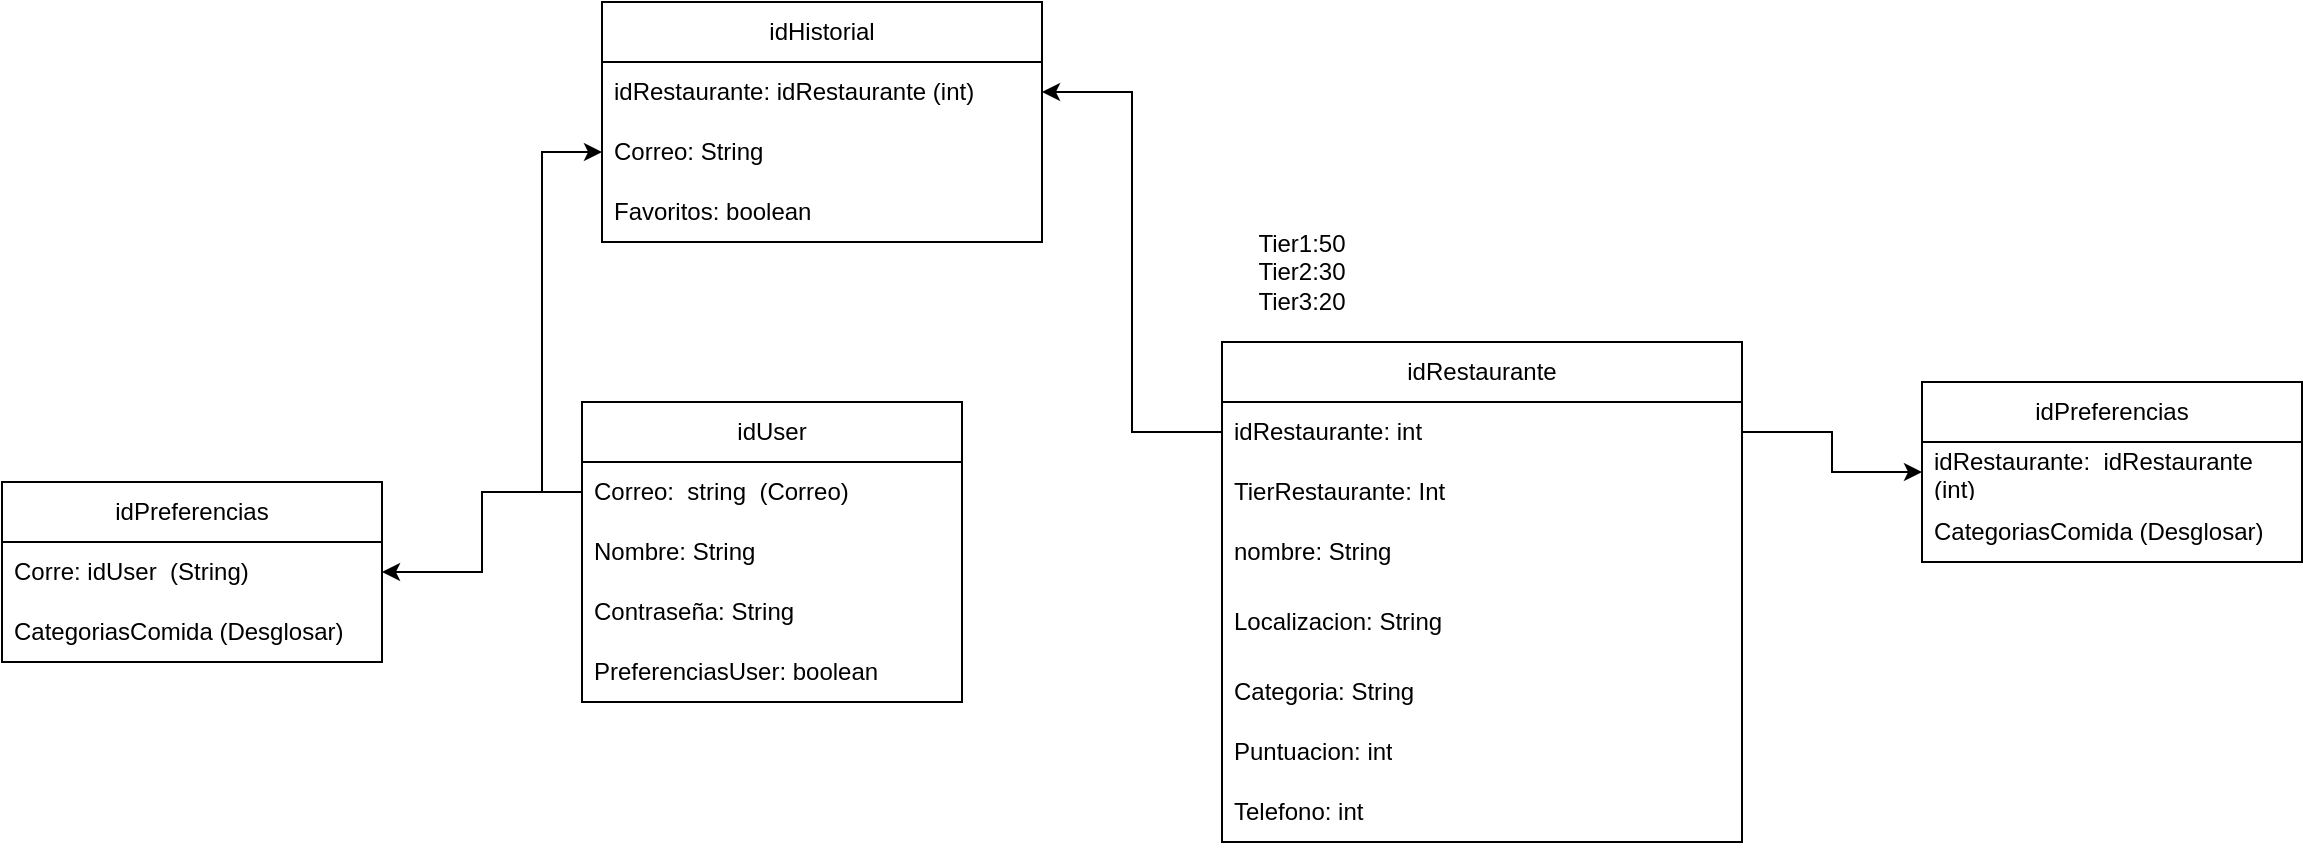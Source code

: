 <mxfile version="20.6.0" type="device"><diagram id="fYOrmPaQtRI2prAC9Ce1" name="Página-1"><mxGraphModel dx="1935" dy="1619" grid="1" gridSize="10" guides="1" tooltips="1" connect="1" arrows="1" fold="1" page="1" pageScale="1" pageWidth="827" pageHeight="1169" math="0" shadow="0"><root><mxCell id="0"/><mxCell id="1" parent="0"/><mxCell id="KInvUAJTwyFShAmwXJUo-1" value="idRestaurante" style="swimlane;fontStyle=0;childLayout=stackLayout;horizontal=1;startSize=30;horizontalStack=0;resizeParent=1;resizeParentMax=0;resizeLast=0;collapsible=1;marginBottom=0;whiteSpace=wrap;html=1;" parent="1" vertex="1"><mxGeometry x="270" y="90" width="260" height="250" as="geometry"/></mxCell><mxCell id="KInvUAJTwyFShAmwXJUo-15" value="idRestaurante: int" style="text;strokeColor=none;fillColor=none;align=left;verticalAlign=middle;spacingLeft=4;spacingRight=4;overflow=hidden;points=[[0,0.5],[1,0.5]];portConstraint=eastwest;rotatable=0;whiteSpace=wrap;html=1;" parent="KInvUAJTwyFShAmwXJUo-1" vertex="1"><mxGeometry y="30" width="260" height="30" as="geometry"/></mxCell><mxCell id="KInvUAJTwyFShAmwXJUo-2" value="TierRestaurante: Int" style="text;strokeColor=none;fillColor=none;align=left;verticalAlign=middle;spacingLeft=4;spacingRight=4;overflow=hidden;points=[[0,0.5],[1,0.5]];portConstraint=eastwest;rotatable=0;whiteSpace=wrap;html=1;" parent="KInvUAJTwyFShAmwXJUo-1" vertex="1"><mxGeometry y="60" width="260" height="30" as="geometry"/></mxCell><mxCell id="KInvUAJTwyFShAmwXJUo-3" value="nombre: String" style="text;strokeColor=none;fillColor=none;align=left;verticalAlign=middle;spacingLeft=4;spacingRight=4;overflow=hidden;points=[[0,0.5],[1,0.5]];portConstraint=eastwest;rotatable=0;whiteSpace=wrap;html=1;" parent="KInvUAJTwyFShAmwXJUo-1" vertex="1"><mxGeometry y="90" width="260" height="30" as="geometry"/></mxCell><mxCell id="KInvUAJTwyFShAmwXJUo-4" value="Localizacion: String" style="text;strokeColor=none;fillColor=none;align=left;verticalAlign=middle;spacingLeft=4;spacingRight=4;overflow=hidden;points=[[0,0.5],[1,0.5]];portConstraint=eastwest;rotatable=0;whiteSpace=wrap;html=1;" parent="KInvUAJTwyFShAmwXJUo-1" vertex="1"><mxGeometry y="120" width="260" height="40" as="geometry"/></mxCell><mxCell id="KInvUAJTwyFShAmwXJUo-6" value="Categoria: String" style="text;strokeColor=none;fillColor=none;align=left;verticalAlign=middle;spacingLeft=4;spacingRight=4;overflow=hidden;points=[[0,0.5],[1,0.5]];portConstraint=eastwest;rotatable=0;whiteSpace=wrap;html=1;" parent="KInvUAJTwyFShAmwXJUo-1" vertex="1"><mxGeometry y="160" width="260" height="30" as="geometry"/></mxCell><mxCell id="KInvUAJTwyFShAmwXJUo-21" value="Puntuacion: int" style="text;strokeColor=none;fillColor=none;align=left;verticalAlign=middle;spacingLeft=4;spacingRight=4;overflow=hidden;points=[[0,0.5],[1,0.5]];portConstraint=eastwest;rotatable=0;whiteSpace=wrap;html=1;" parent="KInvUAJTwyFShAmwXJUo-1" vertex="1"><mxGeometry y="190" width="260" height="30" as="geometry"/></mxCell><mxCell id="_7GI6Lml0h112qYKlZoC-1" value="Telefono: int" style="text;strokeColor=none;fillColor=none;align=left;verticalAlign=middle;spacingLeft=4;spacingRight=4;overflow=hidden;points=[[0,0.5],[1,0.5]];portConstraint=eastwest;rotatable=0;whiteSpace=wrap;html=1;" vertex="1" parent="KInvUAJTwyFShAmwXJUo-1"><mxGeometry y="220" width="260" height="30" as="geometry"/></mxCell><mxCell id="KInvUAJTwyFShAmwXJUo-5" value="Tier1:50&lt;br&gt;Tier2:30&lt;br&gt;Tier3:20" style="text;html=1;strokeColor=none;fillColor=none;align=center;verticalAlign=middle;whiteSpace=wrap;rounded=0;" parent="1" vertex="1"><mxGeometry x="270" y="20" width="80" height="70" as="geometry"/></mxCell><mxCell id="KInvUAJTwyFShAmwXJUo-16" value="idPreferencias" style="swimlane;fontStyle=0;childLayout=stackLayout;horizontal=1;startSize=30;horizontalStack=0;resizeParent=1;resizeParentMax=0;resizeLast=0;collapsible=1;marginBottom=0;whiteSpace=wrap;html=1;" parent="1" vertex="1"><mxGeometry x="620" y="110" width="190" height="90" as="geometry"/></mxCell><mxCell id="KInvUAJTwyFShAmwXJUo-17" value="idRestaurante:&amp;nbsp;&amp;nbsp;idRestaurante (int)" style="text;strokeColor=none;fillColor=none;align=left;verticalAlign=middle;spacingLeft=4;spacingRight=4;overflow=hidden;points=[[0,0.5],[1,0.5]];portConstraint=eastwest;rotatable=0;whiteSpace=wrap;html=1;" parent="KInvUAJTwyFShAmwXJUo-16" vertex="1"><mxGeometry y="30" width="190" height="30" as="geometry"/></mxCell><mxCell id="KInvUAJTwyFShAmwXJUo-18" value="CategoriasComida (Desglosar)" style="text;strokeColor=none;fillColor=none;align=left;verticalAlign=middle;spacingLeft=4;spacingRight=4;overflow=hidden;points=[[0,0.5],[1,0.5]];portConstraint=eastwest;rotatable=0;whiteSpace=wrap;html=1;" parent="KInvUAJTwyFShAmwXJUo-16" vertex="1"><mxGeometry y="60" width="190" height="30" as="geometry"/></mxCell><mxCell id="KInvUAJTwyFShAmwXJUo-20" style="edgeStyle=orthogonalEdgeStyle;rounded=0;orthogonalLoop=1;jettySize=auto;html=1;exitX=1;exitY=0.5;exitDx=0;exitDy=0;entryX=0;entryY=0.5;entryDx=0;entryDy=0;" parent="1" source="KInvUAJTwyFShAmwXJUo-15" target="KInvUAJTwyFShAmwXJUo-17" edge="1"><mxGeometry relative="1" as="geometry"/></mxCell><mxCell id="KInvUAJTwyFShAmwXJUo-22" value="idUser" style="swimlane;fontStyle=0;childLayout=stackLayout;horizontal=1;startSize=30;horizontalStack=0;resizeParent=1;resizeParentMax=0;resizeLast=0;collapsible=1;marginBottom=0;whiteSpace=wrap;html=1;" parent="1" vertex="1"><mxGeometry x="-50" y="120" width="190" height="150" as="geometry"/></mxCell><mxCell id="KInvUAJTwyFShAmwXJUo-34" value="Correo:&amp;nbsp; string&amp;nbsp; (Correo)" style="text;strokeColor=none;fillColor=none;align=left;verticalAlign=middle;spacingLeft=4;spacingRight=4;overflow=hidden;points=[[0,0.5],[1,0.5]];portConstraint=eastwest;rotatable=0;whiteSpace=wrap;html=1;" parent="KInvUAJTwyFShAmwXJUo-22" vertex="1"><mxGeometry y="30" width="190" height="30" as="geometry"/></mxCell><mxCell id="KInvUAJTwyFShAmwXJUo-24" value="Nombre: String&amp;nbsp;" style="text;strokeColor=none;fillColor=none;align=left;verticalAlign=middle;spacingLeft=4;spacingRight=4;overflow=hidden;points=[[0,0.5],[1,0.5]];portConstraint=eastwest;rotatable=0;whiteSpace=wrap;html=1;" parent="KInvUAJTwyFShAmwXJUo-22" vertex="1"><mxGeometry y="60" width="190" height="30" as="geometry"/></mxCell><mxCell id="KInvUAJTwyFShAmwXJUo-35" value="Contraseña: String&amp;nbsp;" style="text;strokeColor=none;fillColor=none;align=left;verticalAlign=middle;spacingLeft=4;spacingRight=4;overflow=hidden;points=[[0,0.5],[1,0.5]];portConstraint=eastwest;rotatable=0;whiteSpace=wrap;html=1;" parent="KInvUAJTwyFShAmwXJUo-22" vertex="1"><mxGeometry y="90" width="190" height="30" as="geometry"/></mxCell><mxCell id="KInvUAJTwyFShAmwXJUo-28" value="PreferenciasUser: boolean" style="text;strokeColor=none;fillColor=none;align=left;verticalAlign=middle;spacingLeft=4;spacingRight=4;overflow=hidden;points=[[0,0.5],[1,0.5]];portConstraint=eastwest;rotatable=0;whiteSpace=wrap;html=1;" parent="KInvUAJTwyFShAmwXJUo-22" vertex="1"><mxGeometry y="120" width="190" height="30" as="geometry"/></mxCell><mxCell id="QLE5500QhtjuLYGpS71B-1" value="idHistorial" style="swimlane;fontStyle=0;childLayout=stackLayout;horizontal=1;startSize=30;horizontalStack=0;resizeParent=1;resizeParentMax=0;resizeLast=0;collapsible=1;marginBottom=0;whiteSpace=wrap;html=1;" parent="1" vertex="1"><mxGeometry x="-40" y="-80" width="220" height="120" as="geometry"/></mxCell><mxCell id="QLE5500QhtjuLYGpS71B-2" value="idRestaurante: idRestaurante (int)" style="text;strokeColor=none;fillColor=none;align=left;verticalAlign=middle;spacingLeft=4;spacingRight=4;overflow=hidden;points=[[0,0.5],[1,0.5]];portConstraint=eastwest;rotatable=0;whiteSpace=wrap;html=1;" parent="QLE5500QhtjuLYGpS71B-1" vertex="1"><mxGeometry y="30" width="220" height="30" as="geometry"/></mxCell><mxCell id="QLE5500QhtjuLYGpS71B-3" value="Correo: String" style="text;strokeColor=none;fillColor=none;align=left;verticalAlign=middle;spacingLeft=4;spacingRight=4;overflow=hidden;points=[[0,0.5],[1,0.5]];portConstraint=eastwest;rotatable=0;whiteSpace=wrap;html=1;" parent="QLE5500QhtjuLYGpS71B-1" vertex="1"><mxGeometry y="60" width="220" height="30" as="geometry"/></mxCell><mxCell id="QLE5500QhtjuLYGpS71B-15" value="Favoritos: boolean" style="text;strokeColor=none;fillColor=none;align=left;verticalAlign=middle;spacingLeft=4;spacingRight=4;overflow=hidden;points=[[0,0.5],[1,0.5]];portConstraint=eastwest;rotatable=0;whiteSpace=wrap;html=1;" parent="QLE5500QhtjuLYGpS71B-1" vertex="1"><mxGeometry y="90" width="220" height="30" as="geometry"/></mxCell><mxCell id="QLE5500QhtjuLYGpS71B-7" style="edgeStyle=orthogonalEdgeStyle;rounded=0;orthogonalLoop=1;jettySize=auto;html=1;exitX=0;exitY=0.5;exitDx=0;exitDy=0;entryX=1;entryY=0.5;entryDx=0;entryDy=0;" parent="1" source="KInvUAJTwyFShAmwXJUo-15" target="QLE5500QhtjuLYGpS71B-2" edge="1"><mxGeometry relative="1" as="geometry"/></mxCell><mxCell id="QLE5500QhtjuLYGpS71B-8" style="edgeStyle=orthogonalEdgeStyle;rounded=0;orthogonalLoop=1;jettySize=auto;html=1;exitX=0;exitY=0.5;exitDx=0;exitDy=0;entryX=0;entryY=0.5;entryDx=0;entryDy=0;" parent="1" source="KInvUAJTwyFShAmwXJUo-34" target="QLE5500QhtjuLYGpS71B-3" edge="1"><mxGeometry relative="1" as="geometry"/></mxCell><mxCell id="_7GI6Lml0h112qYKlZoC-2" value="idPreferencias" style="swimlane;fontStyle=0;childLayout=stackLayout;horizontal=1;startSize=30;horizontalStack=0;resizeParent=1;resizeParentMax=0;resizeLast=0;collapsible=1;marginBottom=0;whiteSpace=wrap;html=1;" vertex="1" parent="1"><mxGeometry x="-340" y="160" width="190" height="90" as="geometry"/></mxCell><mxCell id="_7GI6Lml0h112qYKlZoC-3" value="Corre: idUser&amp;nbsp; (String)" style="text;strokeColor=none;fillColor=none;align=left;verticalAlign=middle;spacingLeft=4;spacingRight=4;overflow=hidden;points=[[0,0.5],[1,0.5]];portConstraint=eastwest;rotatable=0;whiteSpace=wrap;html=1;" vertex="1" parent="_7GI6Lml0h112qYKlZoC-2"><mxGeometry y="30" width="190" height="30" as="geometry"/></mxCell><mxCell id="_7GI6Lml0h112qYKlZoC-4" value="CategoriasComida (Desglosar)" style="text;strokeColor=none;fillColor=none;align=left;verticalAlign=middle;spacingLeft=4;spacingRight=4;overflow=hidden;points=[[0,0.5],[1,0.5]];portConstraint=eastwest;rotatable=0;whiteSpace=wrap;html=1;" vertex="1" parent="_7GI6Lml0h112qYKlZoC-2"><mxGeometry y="60" width="190" height="30" as="geometry"/></mxCell><mxCell id="_7GI6Lml0h112qYKlZoC-8" style="edgeStyle=orthogonalEdgeStyle;rounded=0;orthogonalLoop=1;jettySize=auto;html=1;exitX=0;exitY=0.5;exitDx=0;exitDy=0;entryX=1;entryY=0.5;entryDx=0;entryDy=0;" edge="1" parent="1" source="KInvUAJTwyFShAmwXJUo-34" target="_7GI6Lml0h112qYKlZoC-3"><mxGeometry relative="1" as="geometry"/></mxCell></root></mxGraphModel></diagram></mxfile>